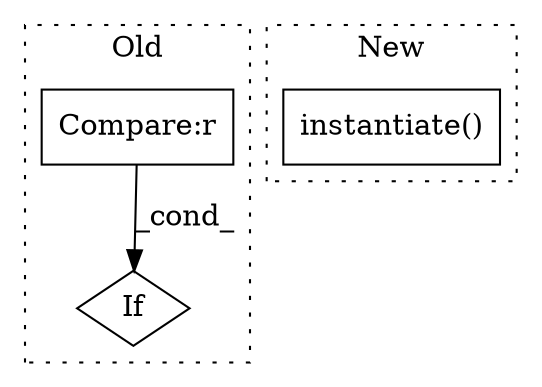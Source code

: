 digraph G {
subgraph cluster0 {
1 [label="If" a="96" s="141" l="3" shape="diamond"];
3 [label="Compare:r" a="40" s="144" l="23" shape="box"];
label = "Old";
style="dotted";
}
subgraph cluster1 {
2 [label="instantiate()" a="75" s="454,544" l="33,102" shape="box"];
label = "New";
style="dotted";
}
3 -> 1 [label="_cond_"];
}
